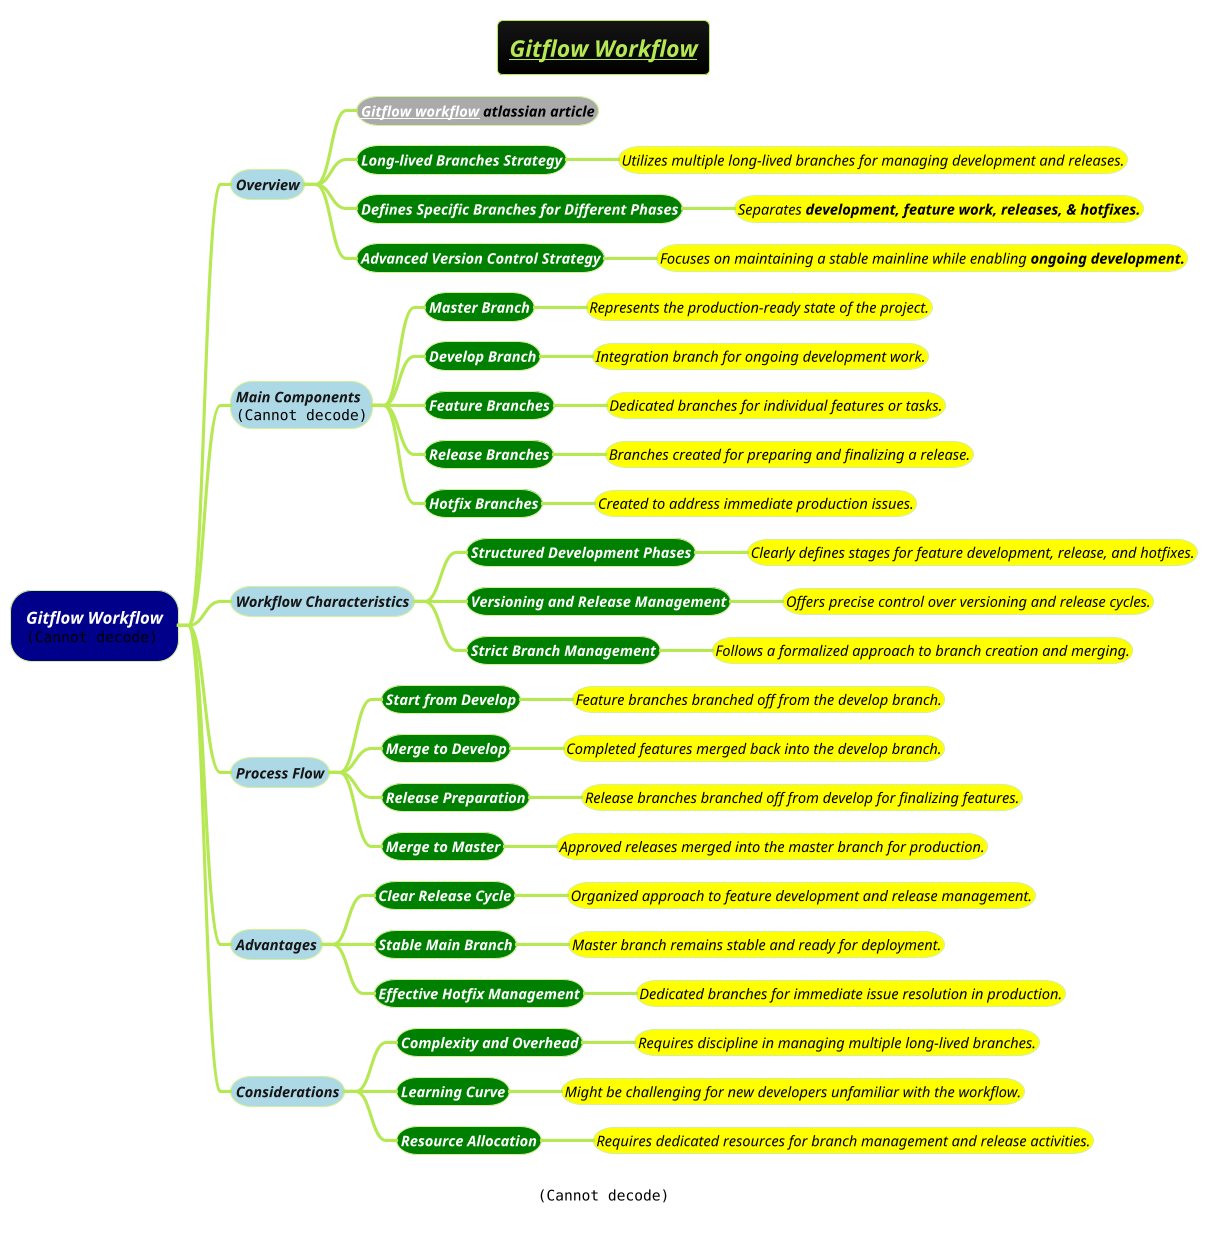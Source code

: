 @startmindmap
title =<i><b><u><size:18>Gitflow Workflow
!theme hacker
caption <img:images/img.png{scale=.8}>
*[#darkblue] <color #white><i>Gitflow Workflow\n<img:images/img_14.png>
**[#lightblue] <i><color #blac><size:14>Overview
***[#a] <b><i><color #black><size:14>[[https://www.atlassian.com/git/tutorials/comparing-workflows/gitflow-workflow Gitflow workflow]] atlassian article
***[#green] <b><i><color #white><size:14>Long-lived Branches Strategy
****[#yellow] <i><color #black><size:14>Utilizes multiple long-lived branches for managing development and releases.
***[#green] <b><i><color #white><size:14>Defines Specific Branches for Different Phases
****[#yellow] <i><color #black><size:14>Separates <b>development, feature work, releases, & hotfixes.
***[#green] <b><i><color #white><size:14>Advanced Version Control Strategy
****[#yellow] <i><color #black><size:14>Focuses on maintaining a stable mainline while enabling <b>ongoing development.
**[#lightblue] <i><color #blac><size:14>Main Components\n<img:images/img_13.png{scale=1}>
***[#green] <b><i><color #white><size:14>Master Branch
****[#yellow] <i><color #black><size:14>Represents the production-ready state of the project.
***[#green] <b><i><color #white><size:14>Develop Branch
****[#yellow] <i><color #black><size:14>Integration branch for ongoing development work.
***[#green] <b><i><color #white><size:14>Feature Branches
****[#yellow] <i><color #black><size:14>Dedicated branches for individual features or tasks.
***[#green] <b><i><color #white><size:14>Release Branches
****[#yellow] <i><color #black><size:14>Branches created for preparing and finalizing a release.
***[#green] <b><i><color #white><size:14>Hotfix Branches
****[#yellow] <i><color #black><size:14>Created to address immediate production issues.
**[#lightblue] <i><color #blac><size:14>Workflow Characteristics
***[#green] <b><i><color #white><size:14>Structured Development Phases
****[#yellow] <i><color #black><size:14>Clearly defines stages for feature development, release, and hotfixes.
***[#green] <b><i><color #white><size:14>Versioning and Release Management
****[#yellow] <i><color #black><size:14>Offers precise control over versioning and release cycles.
***[#green] <b><i><color #white><size:14>Strict Branch Management
****[#yellow] <i><color #black><size:14>Follows a formalized approach to branch creation and merging.
**[#lightblue] <i><color #blac><size:14>Process Flow
***[#green] <b><i><color #white><size:14>Start from Develop
****[#yellow] <i><color #black><size:14>Feature branches branched off from the develop branch.
***[#green] <b><i><color #white><size:14>Merge to Develop
****[#yellow] <i><color #black><size:14>Completed features merged back into the develop branch.
***[#green] <b><i><color #white><size:14>Release Preparation
****[#yellow] <i><color #black><size:14>Release branches branched off from develop for finalizing features.
***[#green] <b><i><color #white><size:14>Merge to Master
****[#yellow] <i><color #black><size:14>Approved releases merged into the master branch for production.
**[#lightblue] <i><color #blac><size:14>Advantages
***[#green] <b><i><color #white><size:14>Clear Release Cycle
****[#yellow] <i><color #black><size:14>Organized approach to feature development and release management.
***[#green] <b><i><color #white><size:14>Stable Main Branch
****[#yellow] <i><color #black><size:14>Master branch remains stable and ready for deployment.
***[#green] <b><i><color #white><size:14>Effective Hotfix Management
****[#yellow] <i><color #black><size:14>Dedicated branches for immediate issue resolution in production.
**[#lightblue] <i><color #blac><size:14>Considerations
***[#green] <b><i><color #white><size:14>Complexity and Overhead
****[#yellow] <i><color #black><size:14>Requires discipline in managing multiple long-lived branches.
***[#green] <b><i><color #white><size:14>Learning Curve
****[#yellow] <i><color #black><size:14>Might be challenging for new developers unfamiliar with the workflow.
***[#green] <b><i><color #white><size:14>Resource Allocation
****[#yellow] <i><color #black><size:14>Requires dedicated resources for branch management and release activities.
@endmindmap
